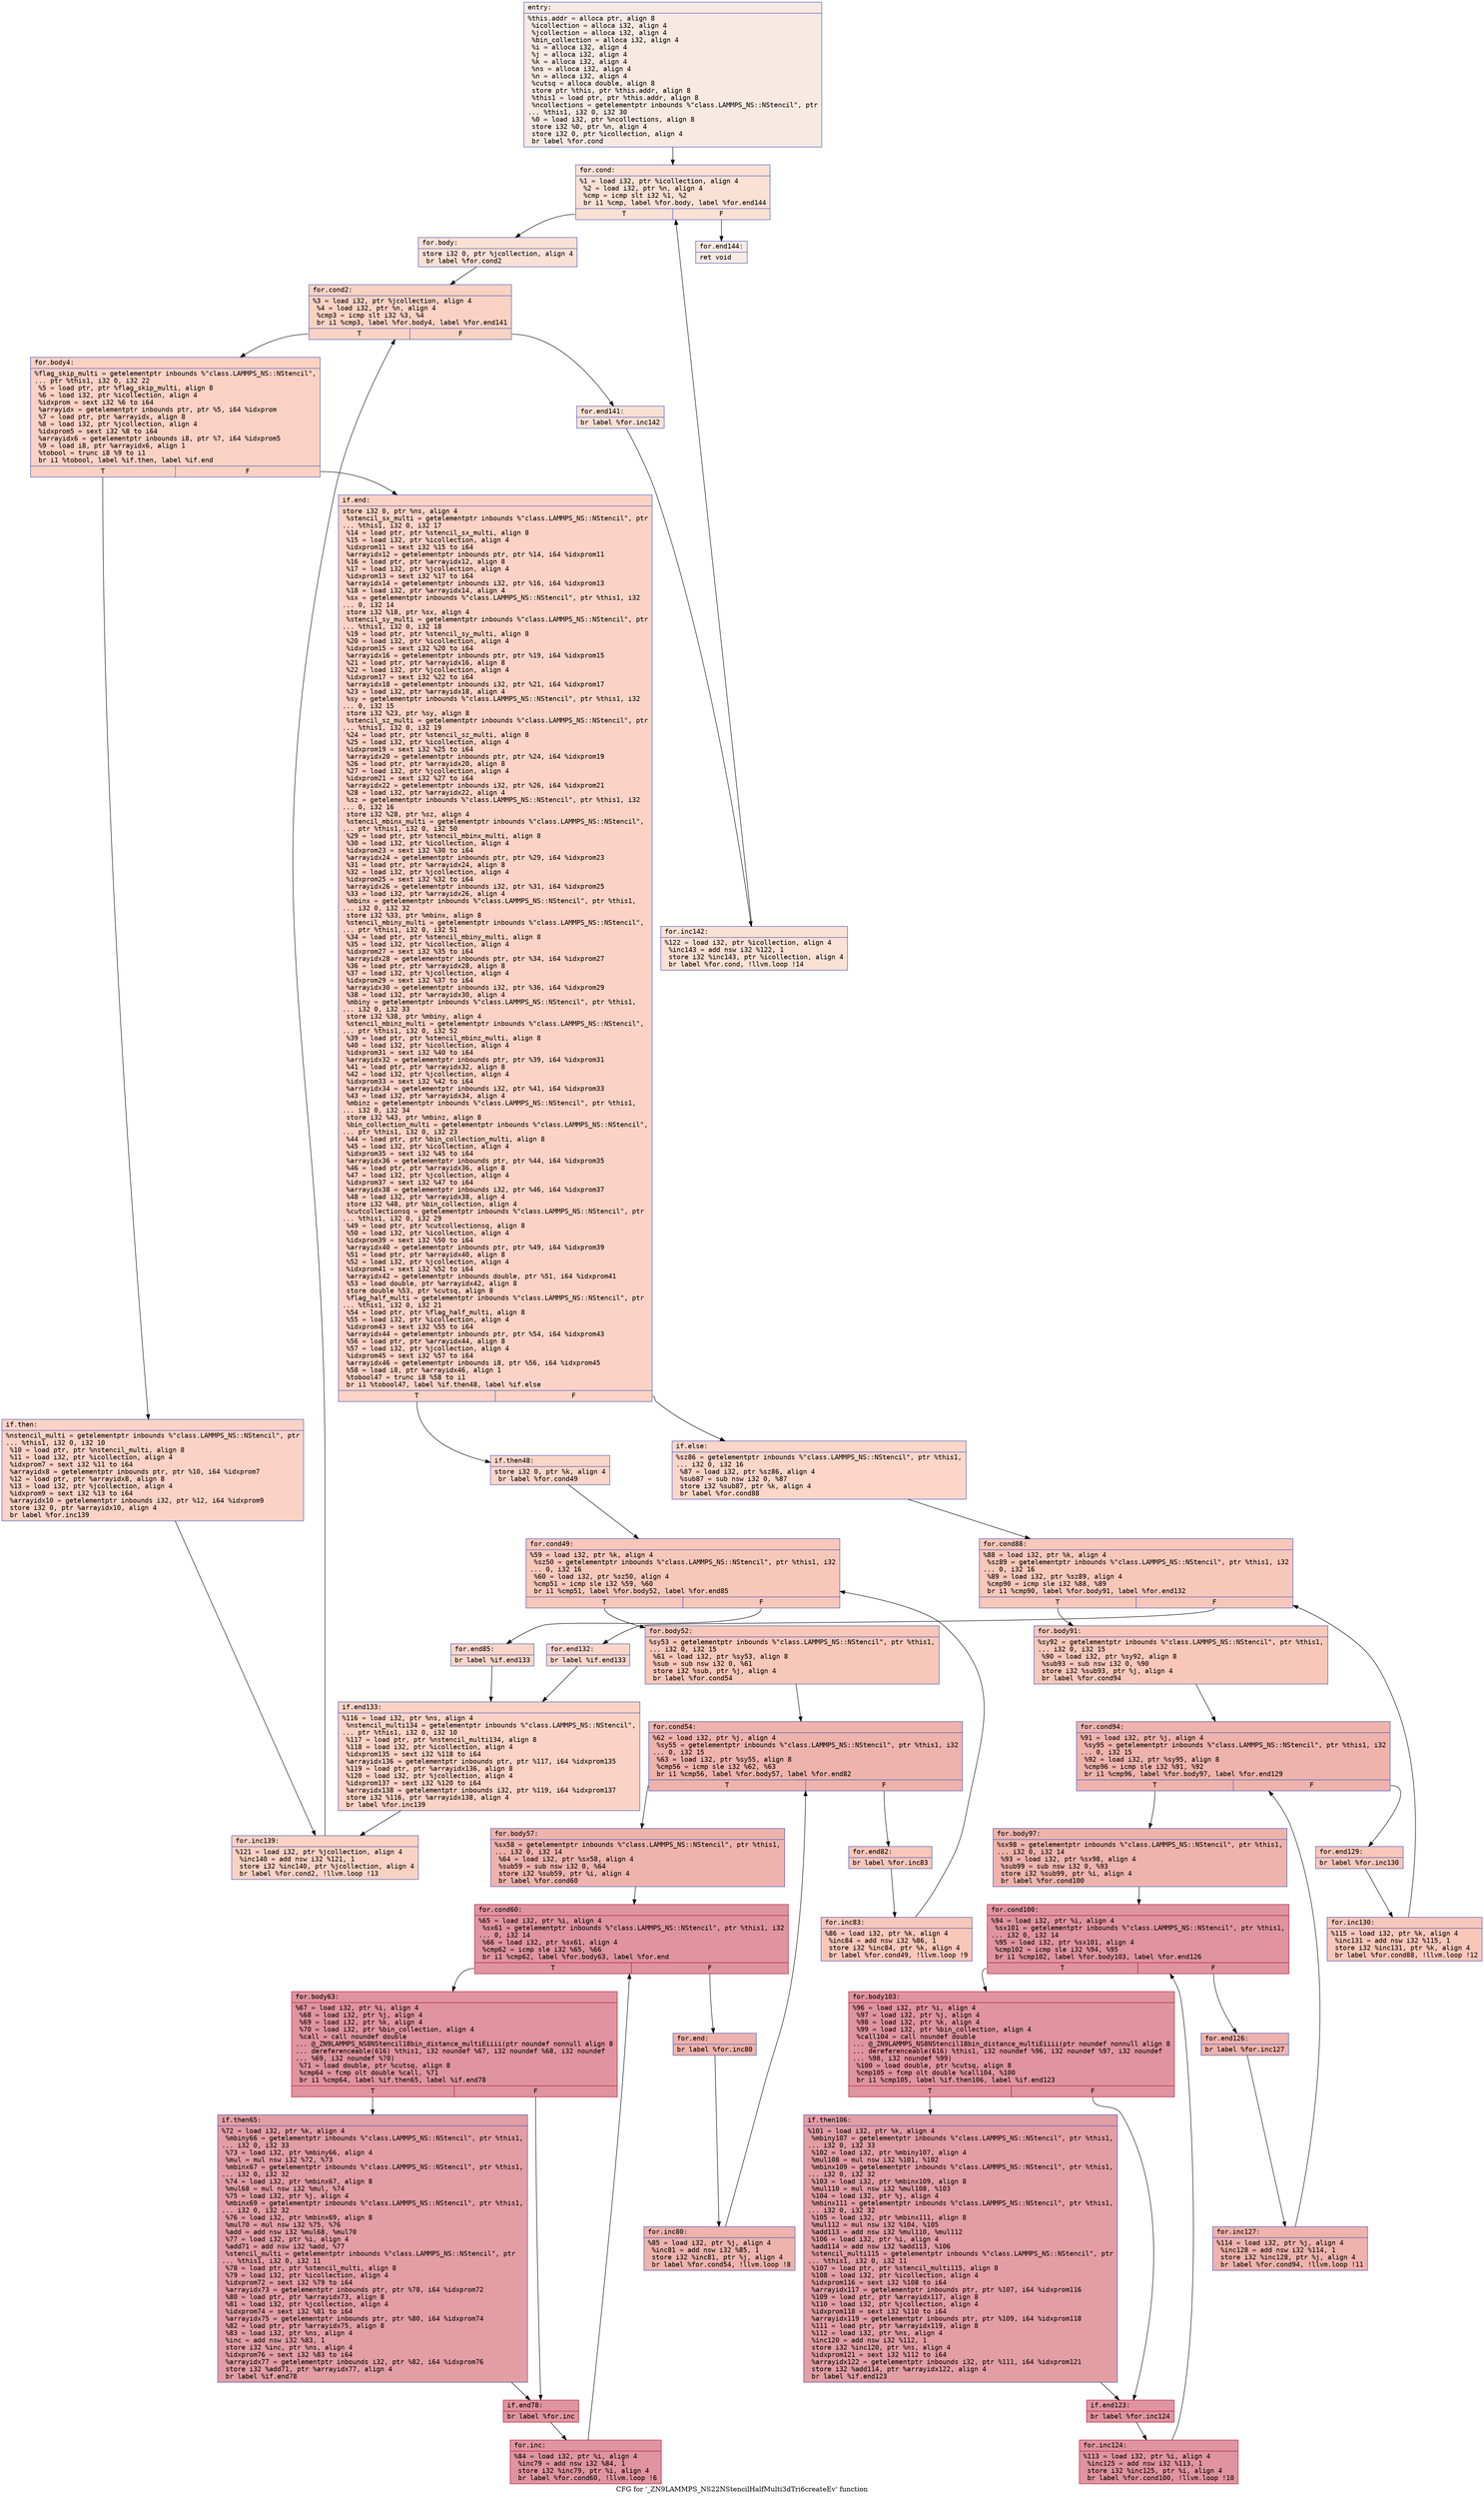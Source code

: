 digraph "CFG for '_ZN9LAMMPS_NS22NStencilHalfMulti3dTri6createEv' function" {
	label="CFG for '_ZN9LAMMPS_NS22NStencilHalfMulti3dTri6createEv' function";

	Node0x56295a0c4080 [shape=record,color="#3d50c3ff", style=filled, fillcolor="#eed0c070" fontname="Courier",label="{entry:\l|  %this.addr = alloca ptr, align 8\l  %icollection = alloca i32, align 4\l  %jcollection = alloca i32, align 4\l  %bin_collection = alloca i32, align 4\l  %i = alloca i32, align 4\l  %j = alloca i32, align 4\l  %k = alloca i32, align 4\l  %ns = alloca i32, align 4\l  %n = alloca i32, align 4\l  %cutsq = alloca double, align 8\l  store ptr %this, ptr %this.addr, align 8\l  %this1 = load ptr, ptr %this.addr, align 8\l  %ncollections = getelementptr inbounds %\"class.LAMMPS_NS::NStencil\", ptr\l... %this1, i32 0, i32 30\l  %0 = load i32, ptr %ncollections, align 8\l  store i32 %0, ptr %n, align 4\l  store i32 0, ptr %icollection, align 4\l  br label %for.cond\l}"];
	Node0x56295a0c4080 -> Node0x56295a0c05b0[tooltip="entry -> for.cond\nProbability 100.00%" ];
	Node0x56295a0c05b0 [shape=record,color="#3d50c3ff", style=filled, fillcolor="#f7b99e70" fontname="Courier",label="{for.cond:\l|  %1 = load i32, ptr %icollection, align 4\l  %2 = load i32, ptr %n, align 4\l  %cmp = icmp slt i32 %1, %2\l  br i1 %cmp, label %for.body, label %for.end144\l|{<s0>T|<s1>F}}"];
	Node0x56295a0c05b0:s0 -> Node0x56295a0c6800[tooltip="for.cond -> for.body\nProbability 96.88%" ];
	Node0x56295a0c05b0:s1 -> Node0x56295a0c6880[tooltip="for.cond -> for.end144\nProbability 3.12%" ];
	Node0x56295a0c6800 [shape=record,color="#3d50c3ff", style=filled, fillcolor="#f7b99e70" fontname="Courier",label="{for.body:\l|  store i32 0, ptr %jcollection, align 4\l  br label %for.cond2\l}"];
	Node0x56295a0c6800 -> Node0x56295a0c6a50[tooltip="for.body -> for.cond2\nProbability 100.00%" ];
	Node0x56295a0c6a50 [shape=record,color="#3d50c3ff", style=filled, fillcolor="#f4987a70" fontname="Courier",label="{for.cond2:\l|  %3 = load i32, ptr %jcollection, align 4\l  %4 = load i32, ptr %n, align 4\l  %cmp3 = icmp slt i32 %3, %4\l  br i1 %cmp3, label %for.body4, label %for.end141\l|{<s0>T|<s1>F}}"];
	Node0x56295a0c6a50:s0 -> Node0x56295a0c6cf0[tooltip="for.cond2 -> for.body4\nProbability 96.88%" ];
	Node0x56295a0c6a50:s1 -> Node0x56295a0c6d70[tooltip="for.cond2 -> for.end141\nProbability 3.12%" ];
	Node0x56295a0c6cf0 [shape=record,color="#3d50c3ff", style=filled, fillcolor="#f4987a70" fontname="Courier",label="{for.body4:\l|  %flag_skip_multi = getelementptr inbounds %\"class.LAMMPS_NS::NStencil\",\l... ptr %this1, i32 0, i32 22\l  %5 = load ptr, ptr %flag_skip_multi, align 8\l  %6 = load i32, ptr %icollection, align 4\l  %idxprom = sext i32 %6 to i64\l  %arrayidx = getelementptr inbounds ptr, ptr %5, i64 %idxprom\l  %7 = load ptr, ptr %arrayidx, align 8\l  %8 = load i32, ptr %jcollection, align 4\l  %idxprom5 = sext i32 %8 to i64\l  %arrayidx6 = getelementptr inbounds i8, ptr %7, i64 %idxprom5\l  %9 = load i8, ptr %arrayidx6, align 1\l  %tobool = trunc i8 %9 to i1\l  br i1 %tobool, label %if.then, label %if.end\l|{<s0>T|<s1>F}}"];
	Node0x56295a0c6cf0:s0 -> Node0x56295a0c7890[tooltip="for.body4 -> if.then\nProbability 50.00%" ];
	Node0x56295a0c6cf0:s1 -> Node0x56295a0c7900[tooltip="for.body4 -> if.end\nProbability 50.00%" ];
	Node0x56295a0c7890 [shape=record,color="#3d50c3ff", style=filled, fillcolor="#f59c7d70" fontname="Courier",label="{if.then:\l|  %nstencil_multi = getelementptr inbounds %\"class.LAMMPS_NS::NStencil\", ptr\l... %this1, i32 0, i32 10\l  %10 = load ptr, ptr %nstencil_multi, align 8\l  %11 = load i32, ptr %icollection, align 4\l  %idxprom7 = sext i32 %11 to i64\l  %arrayidx8 = getelementptr inbounds ptr, ptr %10, i64 %idxprom7\l  %12 = load ptr, ptr %arrayidx8, align 8\l  %13 = load i32, ptr %jcollection, align 4\l  %idxprom9 = sext i32 %13 to i64\l  %arrayidx10 = getelementptr inbounds i32, ptr %12, i64 %idxprom9\l  store i32 0, ptr %arrayidx10, align 4\l  br label %for.inc139\l}"];
	Node0x56295a0c7890 -> Node0x56295a0c80c0[tooltip="if.then -> for.inc139\nProbability 100.00%" ];
	Node0x56295a0c7900 [shape=record,color="#3d50c3ff", style=filled, fillcolor="#f59c7d70" fontname="Courier",label="{if.end:\l|  store i32 0, ptr %ns, align 4\l  %stencil_sx_multi = getelementptr inbounds %\"class.LAMMPS_NS::NStencil\", ptr\l... %this1, i32 0, i32 17\l  %14 = load ptr, ptr %stencil_sx_multi, align 8\l  %15 = load i32, ptr %icollection, align 4\l  %idxprom11 = sext i32 %15 to i64\l  %arrayidx12 = getelementptr inbounds ptr, ptr %14, i64 %idxprom11\l  %16 = load ptr, ptr %arrayidx12, align 8\l  %17 = load i32, ptr %jcollection, align 4\l  %idxprom13 = sext i32 %17 to i64\l  %arrayidx14 = getelementptr inbounds i32, ptr %16, i64 %idxprom13\l  %18 = load i32, ptr %arrayidx14, align 4\l  %sx = getelementptr inbounds %\"class.LAMMPS_NS::NStencil\", ptr %this1, i32\l... 0, i32 14\l  store i32 %18, ptr %sx, align 4\l  %stencil_sy_multi = getelementptr inbounds %\"class.LAMMPS_NS::NStencil\", ptr\l... %this1, i32 0, i32 18\l  %19 = load ptr, ptr %stencil_sy_multi, align 8\l  %20 = load i32, ptr %icollection, align 4\l  %idxprom15 = sext i32 %20 to i64\l  %arrayidx16 = getelementptr inbounds ptr, ptr %19, i64 %idxprom15\l  %21 = load ptr, ptr %arrayidx16, align 8\l  %22 = load i32, ptr %jcollection, align 4\l  %idxprom17 = sext i32 %22 to i64\l  %arrayidx18 = getelementptr inbounds i32, ptr %21, i64 %idxprom17\l  %23 = load i32, ptr %arrayidx18, align 4\l  %sy = getelementptr inbounds %\"class.LAMMPS_NS::NStencil\", ptr %this1, i32\l... 0, i32 15\l  store i32 %23, ptr %sy, align 8\l  %stencil_sz_multi = getelementptr inbounds %\"class.LAMMPS_NS::NStencil\", ptr\l... %this1, i32 0, i32 19\l  %24 = load ptr, ptr %stencil_sz_multi, align 8\l  %25 = load i32, ptr %icollection, align 4\l  %idxprom19 = sext i32 %25 to i64\l  %arrayidx20 = getelementptr inbounds ptr, ptr %24, i64 %idxprom19\l  %26 = load ptr, ptr %arrayidx20, align 8\l  %27 = load i32, ptr %jcollection, align 4\l  %idxprom21 = sext i32 %27 to i64\l  %arrayidx22 = getelementptr inbounds i32, ptr %26, i64 %idxprom21\l  %28 = load i32, ptr %arrayidx22, align 4\l  %sz = getelementptr inbounds %\"class.LAMMPS_NS::NStencil\", ptr %this1, i32\l... 0, i32 16\l  store i32 %28, ptr %sz, align 4\l  %stencil_mbinx_multi = getelementptr inbounds %\"class.LAMMPS_NS::NStencil\",\l... ptr %this1, i32 0, i32 50\l  %29 = load ptr, ptr %stencil_mbinx_multi, align 8\l  %30 = load i32, ptr %icollection, align 4\l  %idxprom23 = sext i32 %30 to i64\l  %arrayidx24 = getelementptr inbounds ptr, ptr %29, i64 %idxprom23\l  %31 = load ptr, ptr %arrayidx24, align 8\l  %32 = load i32, ptr %jcollection, align 4\l  %idxprom25 = sext i32 %32 to i64\l  %arrayidx26 = getelementptr inbounds i32, ptr %31, i64 %idxprom25\l  %33 = load i32, ptr %arrayidx26, align 4\l  %mbinx = getelementptr inbounds %\"class.LAMMPS_NS::NStencil\", ptr %this1,\l... i32 0, i32 32\l  store i32 %33, ptr %mbinx, align 8\l  %stencil_mbiny_multi = getelementptr inbounds %\"class.LAMMPS_NS::NStencil\",\l... ptr %this1, i32 0, i32 51\l  %34 = load ptr, ptr %stencil_mbiny_multi, align 8\l  %35 = load i32, ptr %icollection, align 4\l  %idxprom27 = sext i32 %35 to i64\l  %arrayidx28 = getelementptr inbounds ptr, ptr %34, i64 %idxprom27\l  %36 = load ptr, ptr %arrayidx28, align 8\l  %37 = load i32, ptr %jcollection, align 4\l  %idxprom29 = sext i32 %37 to i64\l  %arrayidx30 = getelementptr inbounds i32, ptr %36, i64 %idxprom29\l  %38 = load i32, ptr %arrayidx30, align 4\l  %mbiny = getelementptr inbounds %\"class.LAMMPS_NS::NStencil\", ptr %this1,\l... i32 0, i32 33\l  store i32 %38, ptr %mbiny, align 4\l  %stencil_mbinz_multi = getelementptr inbounds %\"class.LAMMPS_NS::NStencil\",\l... ptr %this1, i32 0, i32 52\l  %39 = load ptr, ptr %stencil_mbinz_multi, align 8\l  %40 = load i32, ptr %icollection, align 4\l  %idxprom31 = sext i32 %40 to i64\l  %arrayidx32 = getelementptr inbounds ptr, ptr %39, i64 %idxprom31\l  %41 = load ptr, ptr %arrayidx32, align 8\l  %42 = load i32, ptr %jcollection, align 4\l  %idxprom33 = sext i32 %42 to i64\l  %arrayidx34 = getelementptr inbounds i32, ptr %41, i64 %idxprom33\l  %43 = load i32, ptr %arrayidx34, align 4\l  %mbinz = getelementptr inbounds %\"class.LAMMPS_NS::NStencil\", ptr %this1,\l... i32 0, i32 34\l  store i32 %43, ptr %mbinz, align 8\l  %bin_collection_multi = getelementptr inbounds %\"class.LAMMPS_NS::NStencil\",\l... ptr %this1, i32 0, i32 23\l  %44 = load ptr, ptr %bin_collection_multi, align 8\l  %45 = load i32, ptr %icollection, align 4\l  %idxprom35 = sext i32 %45 to i64\l  %arrayidx36 = getelementptr inbounds ptr, ptr %44, i64 %idxprom35\l  %46 = load ptr, ptr %arrayidx36, align 8\l  %47 = load i32, ptr %jcollection, align 4\l  %idxprom37 = sext i32 %47 to i64\l  %arrayidx38 = getelementptr inbounds i32, ptr %46, i64 %idxprom37\l  %48 = load i32, ptr %arrayidx38, align 4\l  store i32 %48, ptr %bin_collection, align 4\l  %cutcollectionsq = getelementptr inbounds %\"class.LAMMPS_NS::NStencil\", ptr\l... %this1, i32 0, i32 29\l  %49 = load ptr, ptr %cutcollectionsq, align 8\l  %50 = load i32, ptr %icollection, align 4\l  %idxprom39 = sext i32 %50 to i64\l  %arrayidx40 = getelementptr inbounds ptr, ptr %49, i64 %idxprom39\l  %51 = load ptr, ptr %arrayidx40, align 8\l  %52 = load i32, ptr %jcollection, align 4\l  %idxprom41 = sext i32 %52 to i64\l  %arrayidx42 = getelementptr inbounds double, ptr %51, i64 %idxprom41\l  %53 = load double, ptr %arrayidx42, align 8\l  store double %53, ptr %cutsq, align 8\l  %flag_half_multi = getelementptr inbounds %\"class.LAMMPS_NS::NStencil\", ptr\l... %this1, i32 0, i32 21\l  %54 = load ptr, ptr %flag_half_multi, align 8\l  %55 = load i32, ptr %icollection, align 4\l  %idxprom43 = sext i32 %55 to i64\l  %arrayidx44 = getelementptr inbounds ptr, ptr %54, i64 %idxprom43\l  %56 = load ptr, ptr %arrayidx44, align 8\l  %57 = load i32, ptr %jcollection, align 4\l  %idxprom45 = sext i32 %57 to i64\l  %arrayidx46 = getelementptr inbounds i8, ptr %56, i64 %idxprom45\l  %58 = load i8, ptr %arrayidx46, align 1\l  %tobool47 = trunc i8 %58 to i1\l  br i1 %tobool47, label %if.then48, label %if.else\l|{<s0>T|<s1>F}}"];
	Node0x56295a0c7900:s0 -> Node0x56295a0cd6a0[tooltip="if.end -> if.then48\nProbability 50.00%" ];
	Node0x56295a0c7900:s1 -> Node0x56295a0cd720[tooltip="if.end -> if.else\nProbability 50.00%" ];
	Node0x56295a0cd6a0 [shape=record,color="#3d50c3ff", style=filled, fillcolor="#f6a38570" fontname="Courier",label="{if.then48:\l|  store i32 0, ptr %k, align 4\l  br label %for.cond49\l}"];
	Node0x56295a0cd6a0 -> Node0x56295a0cd8e0[tooltip="if.then48 -> for.cond49\nProbability 100.00%" ];
	Node0x56295a0cd8e0 [shape=record,color="#3d50c3ff", style=filled, fillcolor="#ec7f6370" fontname="Courier",label="{for.cond49:\l|  %59 = load i32, ptr %k, align 4\l  %sz50 = getelementptr inbounds %\"class.LAMMPS_NS::NStencil\", ptr %this1, i32\l... 0, i32 16\l  %60 = load i32, ptr %sz50, align 4\l  %cmp51 = icmp sle i32 %59, %60\l  br i1 %cmp51, label %for.body52, label %for.end85\l|{<s0>T|<s1>F}}"];
	Node0x56295a0cd8e0:s0 -> Node0x56295a0cdc30[tooltip="for.cond49 -> for.body52\nProbability 96.88%" ];
	Node0x56295a0cd8e0:s1 -> Node0x56295a0cdcb0[tooltip="for.cond49 -> for.end85\nProbability 3.12%" ];
	Node0x56295a0cdc30 [shape=record,color="#3d50c3ff", style=filled, fillcolor="#ec7f6370" fontname="Courier",label="{for.body52:\l|  %sy53 = getelementptr inbounds %\"class.LAMMPS_NS::NStencil\", ptr %this1,\l... i32 0, i32 15\l  %61 = load i32, ptr %sy53, align 8\l  %sub = sub nsw i32 0, %61\l  store i32 %sub, ptr %j, align 4\l  br label %for.cond54\l}"];
	Node0x56295a0cdc30 -> Node0x56295a0c94a0[tooltip="for.body52 -> for.cond54\nProbability 100.00%" ];
	Node0x56295a0c94a0 [shape=record,color="#3d50c3ff", style=filled, fillcolor="#d6524470" fontname="Courier",label="{for.cond54:\l|  %62 = load i32, ptr %j, align 4\l  %sy55 = getelementptr inbounds %\"class.LAMMPS_NS::NStencil\", ptr %this1, i32\l... 0, i32 15\l  %63 = load i32, ptr %sy55, align 8\l  %cmp56 = icmp sle i32 %62, %63\l  br i1 %cmp56, label %for.body57, label %for.end82\l|{<s0>T|<s1>F}}"];
	Node0x56295a0c94a0:s0 -> Node0x56295a0c9820[tooltip="for.cond54 -> for.body57\nProbability 96.88%" ];
	Node0x56295a0c94a0:s1 -> Node0x56295a0c98a0[tooltip="for.cond54 -> for.end82\nProbability 3.12%" ];
	Node0x56295a0c9820 [shape=record,color="#3d50c3ff", style=filled, fillcolor="#d6524470" fontname="Courier",label="{for.body57:\l|  %sx58 = getelementptr inbounds %\"class.LAMMPS_NS::NStencil\", ptr %this1,\l... i32 0, i32 14\l  %64 = load i32, ptr %sx58, align 4\l  %sub59 = sub nsw i32 0, %64\l  store i32 %sub59, ptr %i, align 4\l  br label %for.cond60\l}"];
	Node0x56295a0c9820 -> Node0x56295a0c5700[tooltip="for.body57 -> for.cond60\nProbability 100.00%" ];
	Node0x56295a0c5700 [shape=record,color="#b70d28ff", style=filled, fillcolor="#b70d2870" fontname="Courier",label="{for.cond60:\l|  %65 = load i32, ptr %i, align 4\l  %sx61 = getelementptr inbounds %\"class.LAMMPS_NS::NStencil\", ptr %this1, i32\l... 0, i32 14\l  %66 = load i32, ptr %sx61, align 4\l  %cmp62 = icmp sle i32 %65, %66\l  br i1 %cmp62, label %for.body63, label %for.end\l|{<s0>T|<s1>F}}"];
	Node0x56295a0c5700:s0 -> Node0x56295a0c5a80[tooltip="for.cond60 -> for.body63\nProbability 96.88%" ];
	Node0x56295a0c5700:s1 -> Node0x56295a0c5b00[tooltip="for.cond60 -> for.end\nProbability 3.12%" ];
	Node0x56295a0c5a80 [shape=record,color="#b70d28ff", style=filled, fillcolor="#b70d2870" fontname="Courier",label="{for.body63:\l|  %67 = load i32, ptr %i, align 4\l  %68 = load i32, ptr %j, align 4\l  %69 = load i32, ptr %k, align 4\l  %70 = load i32, ptr %bin_collection, align 4\l  %call = call noundef double\l... @_ZN9LAMMPS_NS8NStencil18bin_distance_multiEiiii(ptr noundef nonnull align 8\l... dereferenceable(616) %this1, i32 noundef %67, i32 noundef %68, i32 noundef\l... %69, i32 noundef %70)\l  %71 = load double, ptr %cutsq, align 8\l  %cmp64 = fcmp olt double %call, %71\l  br i1 %cmp64, label %if.then65, label %if.end78\l|{<s0>T|<s1>F}}"];
	Node0x56295a0c5a80:s0 -> Node0x56295a0c60d0[tooltip="for.body63 -> if.then65\nProbability 50.00%" ];
	Node0x56295a0c5a80:s1 -> Node0x56295a0c6180[tooltip="for.body63 -> if.end78\nProbability 50.00%" ];
	Node0x56295a0c60d0 [shape=record,color="#3d50c3ff", style=filled, fillcolor="#be242e70" fontname="Courier",label="{if.then65:\l|  %72 = load i32, ptr %k, align 4\l  %mbiny66 = getelementptr inbounds %\"class.LAMMPS_NS::NStencil\", ptr %this1,\l... i32 0, i32 33\l  %73 = load i32, ptr %mbiny66, align 4\l  %mul = mul nsw i32 %72, %73\l  %mbinx67 = getelementptr inbounds %\"class.LAMMPS_NS::NStencil\", ptr %this1,\l... i32 0, i32 32\l  %74 = load i32, ptr %mbinx67, align 8\l  %mul68 = mul nsw i32 %mul, %74\l  %75 = load i32, ptr %j, align 4\l  %mbinx69 = getelementptr inbounds %\"class.LAMMPS_NS::NStencil\", ptr %this1,\l... i32 0, i32 32\l  %76 = load i32, ptr %mbinx69, align 8\l  %mul70 = mul nsw i32 %75, %76\l  %add = add nsw i32 %mul68, %mul70\l  %77 = load i32, ptr %i, align 4\l  %add71 = add nsw i32 %add, %77\l  %stencil_multi = getelementptr inbounds %\"class.LAMMPS_NS::NStencil\", ptr\l... %this1, i32 0, i32 11\l  %78 = load ptr, ptr %stencil_multi, align 8\l  %79 = load i32, ptr %icollection, align 4\l  %idxprom72 = sext i32 %79 to i64\l  %arrayidx73 = getelementptr inbounds ptr, ptr %78, i64 %idxprom72\l  %80 = load ptr, ptr %arrayidx73, align 8\l  %81 = load i32, ptr %jcollection, align 4\l  %idxprom74 = sext i32 %81 to i64\l  %arrayidx75 = getelementptr inbounds ptr, ptr %80, i64 %idxprom74\l  %82 = load ptr, ptr %arrayidx75, align 8\l  %83 = load i32, ptr %ns, align 4\l  %inc = add nsw i32 %83, 1\l  store i32 %inc, ptr %ns, align 4\l  %idxprom76 = sext i32 %83 to i64\l  %arrayidx77 = getelementptr inbounds i32, ptr %82, i64 %idxprom76\l  store i32 %add71, ptr %arrayidx77, align 4\l  br label %if.end78\l}"];
	Node0x56295a0c60d0 -> Node0x56295a0c6180[tooltip="if.then65 -> if.end78\nProbability 100.00%" ];
	Node0x56295a0c6180 [shape=record,color="#b70d28ff", style=filled, fillcolor="#b70d2870" fontname="Courier",label="{if.end78:\l|  br label %for.inc\l}"];
	Node0x56295a0c6180 -> Node0x56295a0d1ed0[tooltip="if.end78 -> for.inc\nProbability 100.00%" ];
	Node0x56295a0d1ed0 [shape=record,color="#b70d28ff", style=filled, fillcolor="#b70d2870" fontname="Courier",label="{for.inc:\l|  %84 = load i32, ptr %i, align 4\l  %inc79 = add nsw i32 %84, 1\l  store i32 %inc79, ptr %i, align 4\l  br label %for.cond60, !llvm.loop !6\l}"];
	Node0x56295a0d1ed0 -> Node0x56295a0c5700[tooltip="for.inc -> for.cond60\nProbability 100.00%" ];
	Node0x56295a0c5b00 [shape=record,color="#3d50c3ff", style=filled, fillcolor="#d6524470" fontname="Courier",label="{for.end:\l|  br label %for.inc80\l}"];
	Node0x56295a0c5b00 -> Node0x56295a0d2300[tooltip="for.end -> for.inc80\nProbability 100.00%" ];
	Node0x56295a0d2300 [shape=record,color="#3d50c3ff", style=filled, fillcolor="#d6524470" fontname="Courier",label="{for.inc80:\l|  %85 = load i32, ptr %j, align 4\l  %inc81 = add nsw i32 %85, 1\l  store i32 %inc81, ptr %j, align 4\l  br label %for.cond54, !llvm.loop !8\l}"];
	Node0x56295a0d2300 -> Node0x56295a0c94a0[tooltip="for.inc80 -> for.cond54\nProbability 100.00%" ];
	Node0x56295a0c98a0 [shape=record,color="#3d50c3ff", style=filled, fillcolor="#ec7f6370" fontname="Courier",label="{for.end82:\l|  br label %for.inc83\l}"];
	Node0x56295a0c98a0 -> Node0x56295a0d2780[tooltip="for.end82 -> for.inc83\nProbability 100.00%" ];
	Node0x56295a0d2780 [shape=record,color="#3d50c3ff", style=filled, fillcolor="#ec7f6370" fontname="Courier",label="{for.inc83:\l|  %86 = load i32, ptr %k, align 4\l  %inc84 = add nsw i32 %86, 1\l  store i32 %inc84, ptr %k, align 4\l  br label %for.cond49, !llvm.loop !9\l}"];
	Node0x56295a0d2780 -> Node0x56295a0cd8e0[tooltip="for.inc83 -> for.cond49\nProbability 100.00%" ];
	Node0x56295a0cdcb0 [shape=record,color="#3d50c3ff", style=filled, fillcolor="#f6a38570" fontname="Courier",label="{for.end85:\l|  br label %if.end133\l}"];
	Node0x56295a0cdcb0 -> Node0x56295a0d2c00[tooltip="for.end85 -> if.end133\nProbability 100.00%" ];
	Node0x56295a0cd720 [shape=record,color="#3d50c3ff", style=filled, fillcolor="#f6a38570" fontname="Courier",label="{if.else:\l|  %sz86 = getelementptr inbounds %\"class.LAMMPS_NS::NStencil\", ptr %this1,\l... i32 0, i32 16\l  %87 = load i32, ptr %sz86, align 4\l  %sub87 = sub nsw i32 0, %87\l  store i32 %sub87, ptr %k, align 4\l  br label %for.cond88\l}"];
	Node0x56295a0cd720 -> Node0x56295a0d2fa0[tooltip="if.else -> for.cond88\nProbability 100.00%" ];
	Node0x56295a0d2fa0 [shape=record,color="#3d50c3ff", style=filled, fillcolor="#ec7f6370" fontname="Courier",label="{for.cond88:\l|  %88 = load i32, ptr %k, align 4\l  %sz89 = getelementptr inbounds %\"class.LAMMPS_NS::NStencil\", ptr %this1, i32\l... 0, i32 16\l  %89 = load i32, ptr %sz89, align 4\l  %cmp90 = icmp sle i32 %88, %89\l  br i1 %cmp90, label %for.body91, label %for.end132\l|{<s0>T|<s1>F}}"];
	Node0x56295a0d2fa0:s0 -> Node0x56295a0d3320[tooltip="for.cond88 -> for.body91\nProbability 96.88%" ];
	Node0x56295a0d2fa0:s1 -> Node0x56295a0d33a0[tooltip="for.cond88 -> for.end132\nProbability 3.12%" ];
	Node0x56295a0d3320 [shape=record,color="#3d50c3ff", style=filled, fillcolor="#ec7f6370" fontname="Courier",label="{for.body91:\l|  %sy92 = getelementptr inbounds %\"class.LAMMPS_NS::NStencil\", ptr %this1,\l... i32 0, i32 15\l  %90 = load i32, ptr %sy92, align 8\l  %sub93 = sub nsw i32 0, %90\l  store i32 %sub93, ptr %j, align 4\l  br label %for.cond94\l}"];
	Node0x56295a0d3320 -> Node0x56295a0d3780[tooltip="for.body91 -> for.cond94\nProbability 100.00%" ];
	Node0x56295a0d3780 [shape=record,color="#3d50c3ff", style=filled, fillcolor="#d6524470" fontname="Courier",label="{for.cond94:\l|  %91 = load i32, ptr %j, align 4\l  %sy95 = getelementptr inbounds %\"class.LAMMPS_NS::NStencil\", ptr %this1, i32\l... 0, i32 15\l  %92 = load i32, ptr %sy95, align 8\l  %cmp96 = icmp sle i32 %91, %92\l  br i1 %cmp96, label %for.body97, label %for.end129\l|{<s0>T|<s1>F}}"];
	Node0x56295a0d3780:s0 -> Node0x56295a0d3b00[tooltip="for.cond94 -> for.body97\nProbability 96.88%" ];
	Node0x56295a0d3780:s1 -> Node0x56295a0d3b80[tooltip="for.cond94 -> for.end129\nProbability 3.12%" ];
	Node0x56295a0d3b00 [shape=record,color="#3d50c3ff", style=filled, fillcolor="#d6524470" fontname="Courier",label="{for.body97:\l|  %sx98 = getelementptr inbounds %\"class.LAMMPS_NS::NStencil\", ptr %this1,\l... i32 0, i32 14\l  %93 = load i32, ptr %sx98, align 4\l  %sub99 = sub nsw i32 0, %93\l  store i32 %sub99, ptr %i, align 4\l  br label %for.cond100\l}"];
	Node0x56295a0d3b00 -> Node0x56295a0d3f60[tooltip="for.body97 -> for.cond100\nProbability 100.00%" ];
	Node0x56295a0d3f60 [shape=record,color="#b70d28ff", style=filled, fillcolor="#b70d2870" fontname="Courier",label="{for.cond100:\l|  %94 = load i32, ptr %i, align 4\l  %sx101 = getelementptr inbounds %\"class.LAMMPS_NS::NStencil\", ptr %this1,\l... i32 0, i32 14\l  %95 = load i32, ptr %sx101, align 4\l  %cmp102 = icmp sle i32 %94, %95\l  br i1 %cmp102, label %for.body103, label %for.end126\l|{<s0>T|<s1>F}}"];
	Node0x56295a0d3f60:s0 -> Node0x56295a0cbed0[tooltip="for.cond100 -> for.body103\nProbability 96.88%" ];
	Node0x56295a0d3f60:s1 -> Node0x56295a0cbf50[tooltip="for.cond100 -> for.end126\nProbability 3.12%" ];
	Node0x56295a0cbed0 [shape=record,color="#b70d28ff", style=filled, fillcolor="#b70d2870" fontname="Courier",label="{for.body103:\l|  %96 = load i32, ptr %i, align 4\l  %97 = load i32, ptr %j, align 4\l  %98 = load i32, ptr %k, align 4\l  %99 = load i32, ptr %bin_collection, align 4\l  %call104 = call noundef double\l... @_ZN9LAMMPS_NS8NStencil18bin_distance_multiEiiii(ptr noundef nonnull align 8\l... dereferenceable(616) %this1, i32 noundef %96, i32 noundef %97, i32 noundef\l... %98, i32 noundef %99)\l  %100 = load double, ptr %cutsq, align 8\l  %cmp105 = fcmp olt double %call104, %100\l  br i1 %cmp105, label %if.then106, label %if.end123\l|{<s0>T|<s1>F}}"];
	Node0x56295a0cbed0:s0 -> Node0x56295a0d5240[tooltip="for.body103 -> if.then106\nProbability 50.00%" ];
	Node0x56295a0cbed0:s1 -> Node0x56295a0d5290[tooltip="for.body103 -> if.end123\nProbability 50.00%" ];
	Node0x56295a0d5240 [shape=record,color="#3d50c3ff", style=filled, fillcolor="#be242e70" fontname="Courier",label="{if.then106:\l|  %101 = load i32, ptr %k, align 4\l  %mbiny107 = getelementptr inbounds %\"class.LAMMPS_NS::NStencil\", ptr %this1,\l... i32 0, i32 33\l  %102 = load i32, ptr %mbiny107, align 4\l  %mul108 = mul nsw i32 %101, %102\l  %mbinx109 = getelementptr inbounds %\"class.LAMMPS_NS::NStencil\", ptr %this1,\l... i32 0, i32 32\l  %103 = load i32, ptr %mbinx109, align 8\l  %mul110 = mul nsw i32 %mul108, %103\l  %104 = load i32, ptr %j, align 4\l  %mbinx111 = getelementptr inbounds %\"class.LAMMPS_NS::NStencil\", ptr %this1,\l... i32 0, i32 32\l  %105 = load i32, ptr %mbinx111, align 8\l  %mul112 = mul nsw i32 %104, %105\l  %add113 = add nsw i32 %mul110, %mul112\l  %106 = load i32, ptr %i, align 4\l  %add114 = add nsw i32 %add113, %106\l  %stencil_multi115 = getelementptr inbounds %\"class.LAMMPS_NS::NStencil\", ptr\l... %this1, i32 0, i32 11\l  %107 = load ptr, ptr %stencil_multi115, align 8\l  %108 = load i32, ptr %icollection, align 4\l  %idxprom116 = sext i32 %108 to i64\l  %arrayidx117 = getelementptr inbounds ptr, ptr %107, i64 %idxprom116\l  %109 = load ptr, ptr %arrayidx117, align 8\l  %110 = load i32, ptr %jcollection, align 4\l  %idxprom118 = sext i32 %110 to i64\l  %arrayidx119 = getelementptr inbounds ptr, ptr %109, i64 %idxprom118\l  %111 = load ptr, ptr %arrayidx119, align 8\l  %112 = load i32, ptr %ns, align 4\l  %inc120 = add nsw i32 %112, 1\l  store i32 %inc120, ptr %ns, align 4\l  %idxprom121 = sext i32 %112 to i64\l  %arrayidx122 = getelementptr inbounds i32, ptr %111, i64 %idxprom121\l  store i32 %add114, ptr %arrayidx122, align 4\l  br label %if.end123\l}"];
	Node0x56295a0d5240 -> Node0x56295a0d5290[tooltip="if.then106 -> if.end123\nProbability 100.00%" ];
	Node0x56295a0d5290 [shape=record,color="#b70d28ff", style=filled, fillcolor="#b70d2870" fontname="Courier",label="{if.end123:\l|  br label %for.inc124\l}"];
	Node0x56295a0d5290 -> Node0x56295a0d67a0[tooltip="if.end123 -> for.inc124\nProbability 100.00%" ];
	Node0x56295a0d67a0 [shape=record,color="#b70d28ff", style=filled, fillcolor="#b70d2870" fontname="Courier",label="{for.inc124:\l|  %113 = load i32, ptr %i, align 4\l  %inc125 = add nsw i32 %113, 1\l  store i32 %inc125, ptr %i, align 4\l  br label %for.cond100, !llvm.loop !10\l}"];
	Node0x56295a0d67a0 -> Node0x56295a0d3f60[tooltip="for.inc124 -> for.cond100\nProbability 100.00%" ];
	Node0x56295a0cbf50 [shape=record,color="#3d50c3ff", style=filled, fillcolor="#d6524470" fontname="Courier",label="{for.end126:\l|  br label %for.inc127\l}"];
	Node0x56295a0cbf50 -> Node0x56295a0d6b70[tooltip="for.end126 -> for.inc127\nProbability 100.00%" ];
	Node0x56295a0d6b70 [shape=record,color="#3d50c3ff", style=filled, fillcolor="#d6524470" fontname="Courier",label="{for.inc127:\l|  %114 = load i32, ptr %j, align 4\l  %inc128 = add nsw i32 %114, 1\l  store i32 %inc128, ptr %j, align 4\l  br label %for.cond94, !llvm.loop !11\l}"];
	Node0x56295a0d6b70 -> Node0x56295a0d3780[tooltip="for.inc127 -> for.cond94\nProbability 100.00%" ];
	Node0x56295a0d3b80 [shape=record,color="#3d50c3ff", style=filled, fillcolor="#ec7f6370" fontname="Courier",label="{for.end129:\l|  br label %for.inc130\l}"];
	Node0x56295a0d3b80 -> Node0x56295a0d6ff0[tooltip="for.end129 -> for.inc130\nProbability 100.00%" ];
	Node0x56295a0d6ff0 [shape=record,color="#3d50c3ff", style=filled, fillcolor="#ec7f6370" fontname="Courier",label="{for.inc130:\l|  %115 = load i32, ptr %k, align 4\l  %inc131 = add nsw i32 %115, 1\l  store i32 %inc131, ptr %k, align 4\l  br label %for.cond88, !llvm.loop !12\l}"];
	Node0x56295a0d6ff0 -> Node0x56295a0d2fa0[tooltip="for.inc130 -> for.cond88\nProbability 100.00%" ];
	Node0x56295a0d33a0 [shape=record,color="#3d50c3ff", style=filled, fillcolor="#f6a38570" fontname="Courier",label="{for.end132:\l|  br label %if.end133\l}"];
	Node0x56295a0d33a0 -> Node0x56295a0d2c00[tooltip="for.end132 -> if.end133\nProbability 100.00%" ];
	Node0x56295a0d2c00 [shape=record,color="#3d50c3ff", style=filled, fillcolor="#f59c7d70" fontname="Courier",label="{if.end133:\l|  %116 = load i32, ptr %ns, align 4\l  %nstencil_multi134 = getelementptr inbounds %\"class.LAMMPS_NS::NStencil\",\l... ptr %this1, i32 0, i32 10\l  %117 = load ptr, ptr %nstencil_multi134, align 8\l  %118 = load i32, ptr %icollection, align 4\l  %idxprom135 = sext i32 %118 to i64\l  %arrayidx136 = getelementptr inbounds ptr, ptr %117, i64 %idxprom135\l  %119 = load ptr, ptr %arrayidx136, align 8\l  %120 = load i32, ptr %jcollection, align 4\l  %idxprom137 = sext i32 %120 to i64\l  %arrayidx138 = getelementptr inbounds i32, ptr %119, i64 %idxprom137\l  store i32 %116, ptr %arrayidx138, align 4\l  br label %for.inc139\l}"];
	Node0x56295a0d2c00 -> Node0x56295a0c80c0[tooltip="if.end133 -> for.inc139\nProbability 100.00%" ];
	Node0x56295a0c80c0 [shape=record,color="#3d50c3ff", style=filled, fillcolor="#f4987a70" fontname="Courier",label="{for.inc139:\l|  %121 = load i32, ptr %jcollection, align 4\l  %inc140 = add nsw i32 %121, 1\l  store i32 %inc140, ptr %jcollection, align 4\l  br label %for.cond2, !llvm.loop !13\l}"];
	Node0x56295a0c80c0 -> Node0x56295a0c6a50[tooltip="for.inc139 -> for.cond2\nProbability 100.00%" ];
	Node0x56295a0c6d70 [shape=record,color="#3d50c3ff", style=filled, fillcolor="#f7b99e70" fontname="Courier",label="{for.end141:\l|  br label %for.inc142\l}"];
	Node0x56295a0c6d70 -> Node0x56295a0d8000[tooltip="for.end141 -> for.inc142\nProbability 100.00%" ];
	Node0x56295a0d8000 [shape=record,color="#3d50c3ff", style=filled, fillcolor="#f7b99e70" fontname="Courier",label="{for.inc142:\l|  %122 = load i32, ptr %icollection, align 4\l  %inc143 = add nsw i32 %122, 1\l  store i32 %inc143, ptr %icollection, align 4\l  br label %for.cond, !llvm.loop !14\l}"];
	Node0x56295a0d8000 -> Node0x56295a0c05b0[tooltip="for.inc142 -> for.cond\nProbability 100.00%" ];
	Node0x56295a0c6880 [shape=record,color="#3d50c3ff", style=filled, fillcolor="#eed0c070" fontname="Courier",label="{for.end144:\l|  ret void\l}"];
}
